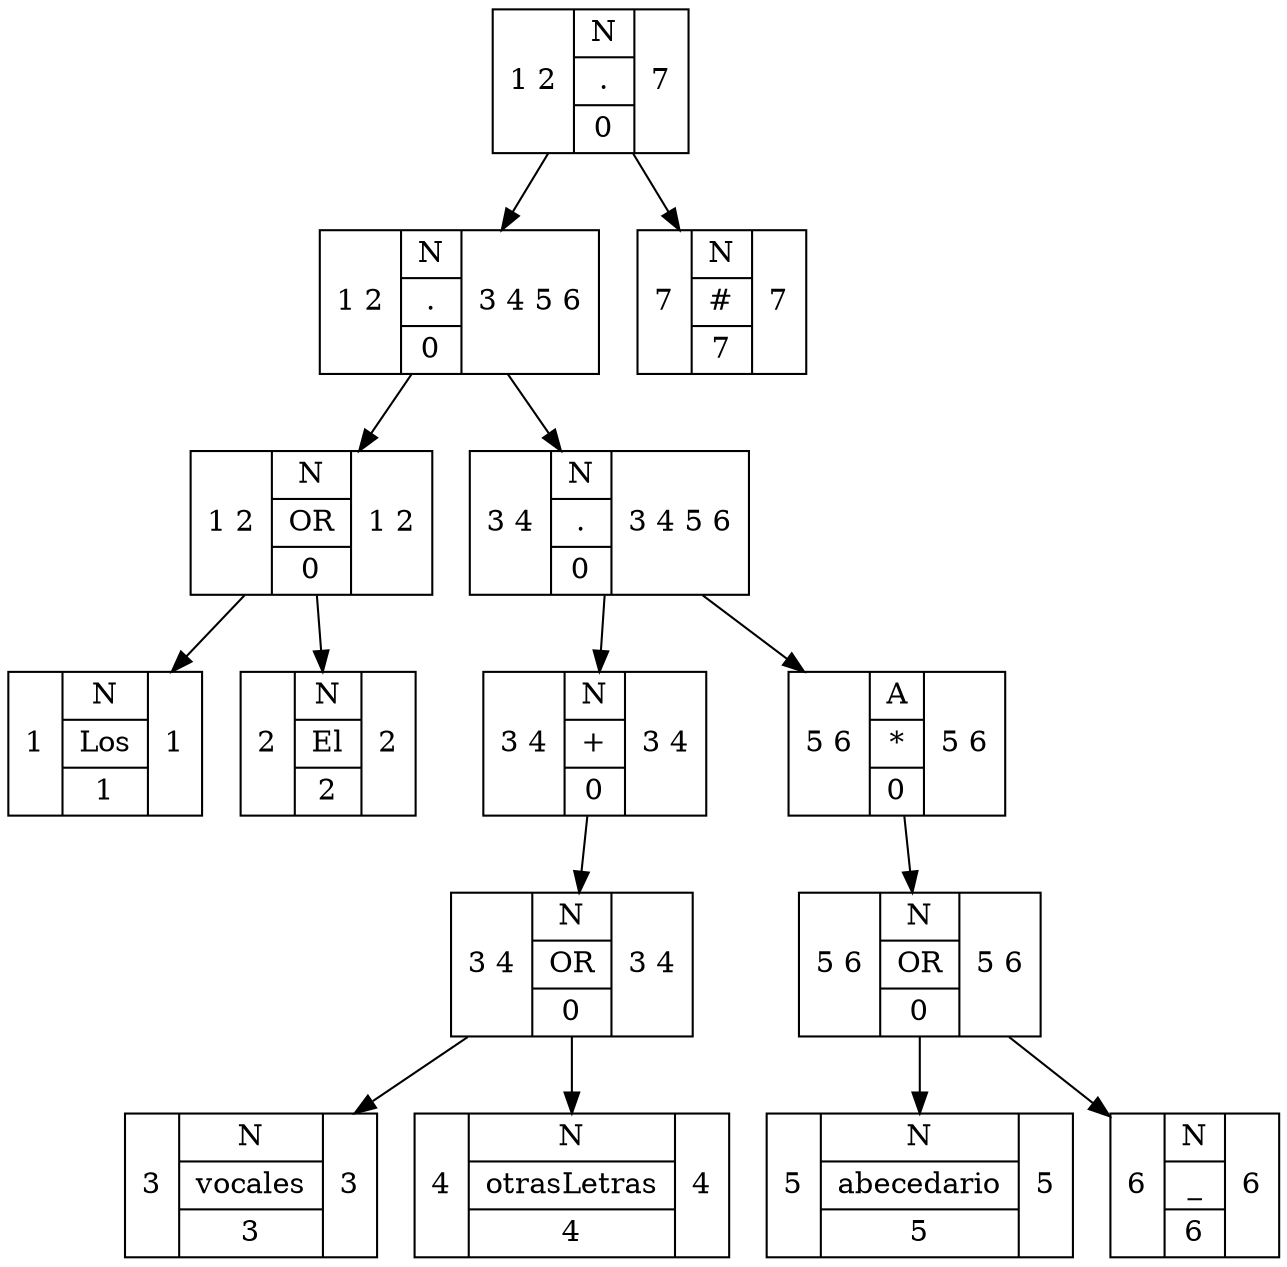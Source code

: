 digraph{
node[shape=record];
node281281892[label="1 |{N|Los |1}|1  "];
node2069478242[label="1 2 |{N|OR|0}|1 2  "];
node2069478242->node281281892;
node2069478242->node1747375064;
node1747375064[label="2 |{N|El |2}|2  "];
node465451908[label="1 2 |{N|.|0}|3 4 5 6  "];
node465451908->node2069478242;
node465451908->node727835314;
node500555287[label="3 4 |{N|+|0}|3 4  "];
node500555287->node1127442022;
node691734431[label="3 |{N|vocales|3}|3  "];
node1127442022[label="3 4 |{N|OR|0}|3 4  "];
node1127442022->node691734431;
node1127442022->node233510008;
node233510008[label="4 |{N|otrasLetras|4}|4  "];
node727835314[label="3 4 |{N|.|0}|3 4 5 6  "];
node727835314->node500555287;
node727835314->node1056790196;
node1056790196[label="5 6 |{A|*|0}|5 6  "];
node1056790196->node1722091355;
node399766511[label="5 |{N|abecedario|5}|5  "];
node1722091355[label="5 6 |{N|OR|0}|5 6  "];
node1722091355->node399766511;
node1722091355->node1120824761;
node1120824761[label="6 |{N|_|6}|6  "];
node374528930[label="1 2 |{N|.|0}|7  "];
node374528930->node465451908;
node374528930->node1485015532;
node1485015532[label="7 |{N|#|7}|7  "];
}
